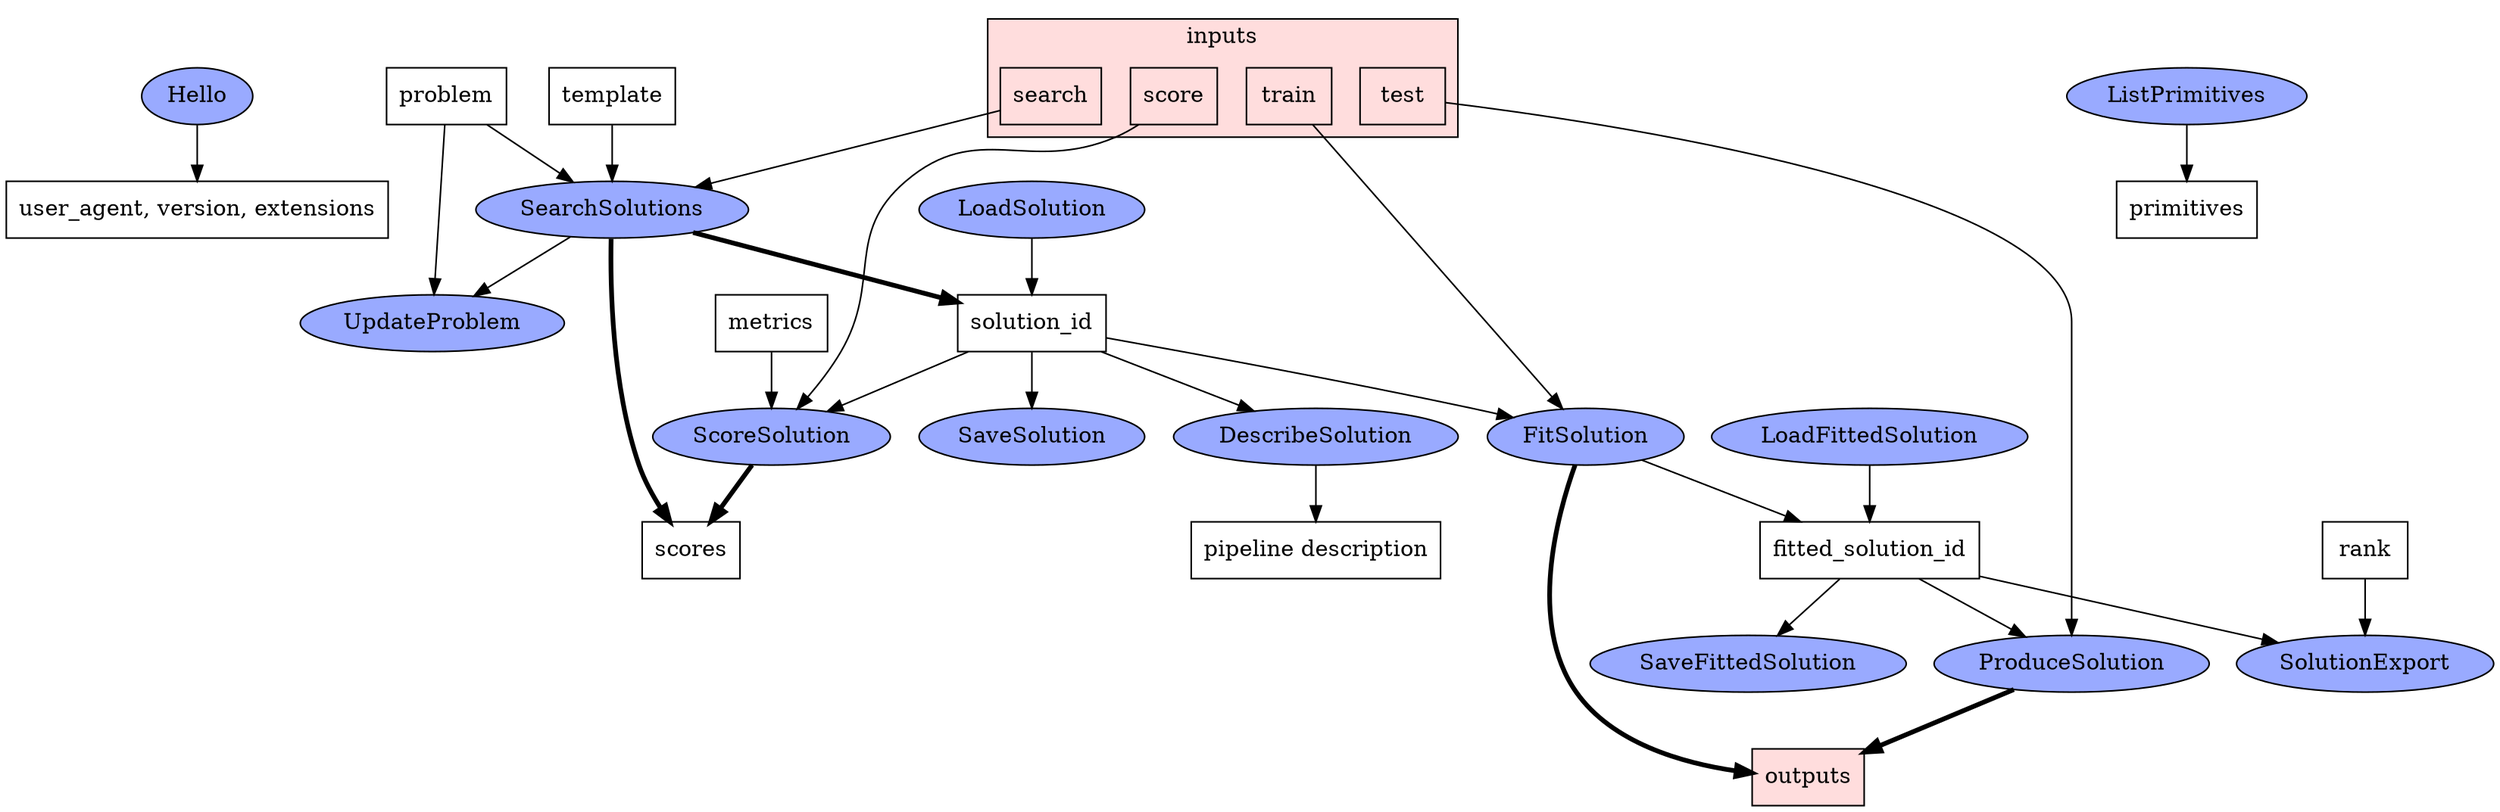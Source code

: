 digraph G {
  compound=true;

  node [style="filled", fillcolor="#99aaff", shape="ellipse"];
  Hello;
  SearchSolutions;
  DescribeSolution;
  ScoreSolution;
  FitSolution;
  ProduceSolution;
  SolutionExport;
  UpdateProblem;
  ListPrimitives;
  SaveSolution;
  LoadSolution;
  SaveFittedSolution;
  LoadFittedSolution;

  node [style="filled", fillcolor="#ffdddd", shape="rectangle"];
  "outputs";

  subgraph cluster0 {
      label="inputs";
      style="filled";
      fillcolor="#ffdddd";
      shape="rectangle";
      node [style="filled", fillcolor="#ffdddd", shape="rectangle"];
      search;
      train;
      score;
      test;
  }

  node [style="filled", fillcolor="#ffffff", shape="rectangle"];

  Hello -> "user_agent, version, extensions";
  template -> SearchSolutions;
  problem -> SearchSolutions;
  search -> SearchSolutions;
  SearchSolutions -> solution_id [penwidth=3.0];
  SearchSolutions -> scores [penwidth=3.0];
  solution_id -> DescribeSolution;
  DescribeSolution -> "pipeline description";
  solution_id -> ScoreSolution;
  score -> ScoreSolution;
  metrics -> ScoreSolution;
  ScoreSolution -> scores [penwidth=3.0];
  solution_id -> FitSolution;
  train -> FitSolution
  FitSolution -> outputs [penwidth=3.0];
  FitSolution -> fitted_solution_id;
  fitted_solution_id -> ProduceSolution;
  fitted_solution_id -> SaveFittedSolution;
  LoadFittedSolution -> fitted_solution_id;
  test -> ProduceSolution;
  ProduceSolution -> outputs [penwidth=3.0];
  fitted_solution_id -> SolutionExport;
  solution_id -> SaveSolution;
  LoadSolution -> solution_id;
  rank -> SolutionExport
  SearchSolutions -> UpdateProblem;
  problem -> UpdateProblem;
  ListPrimitives -> primitives;
}
